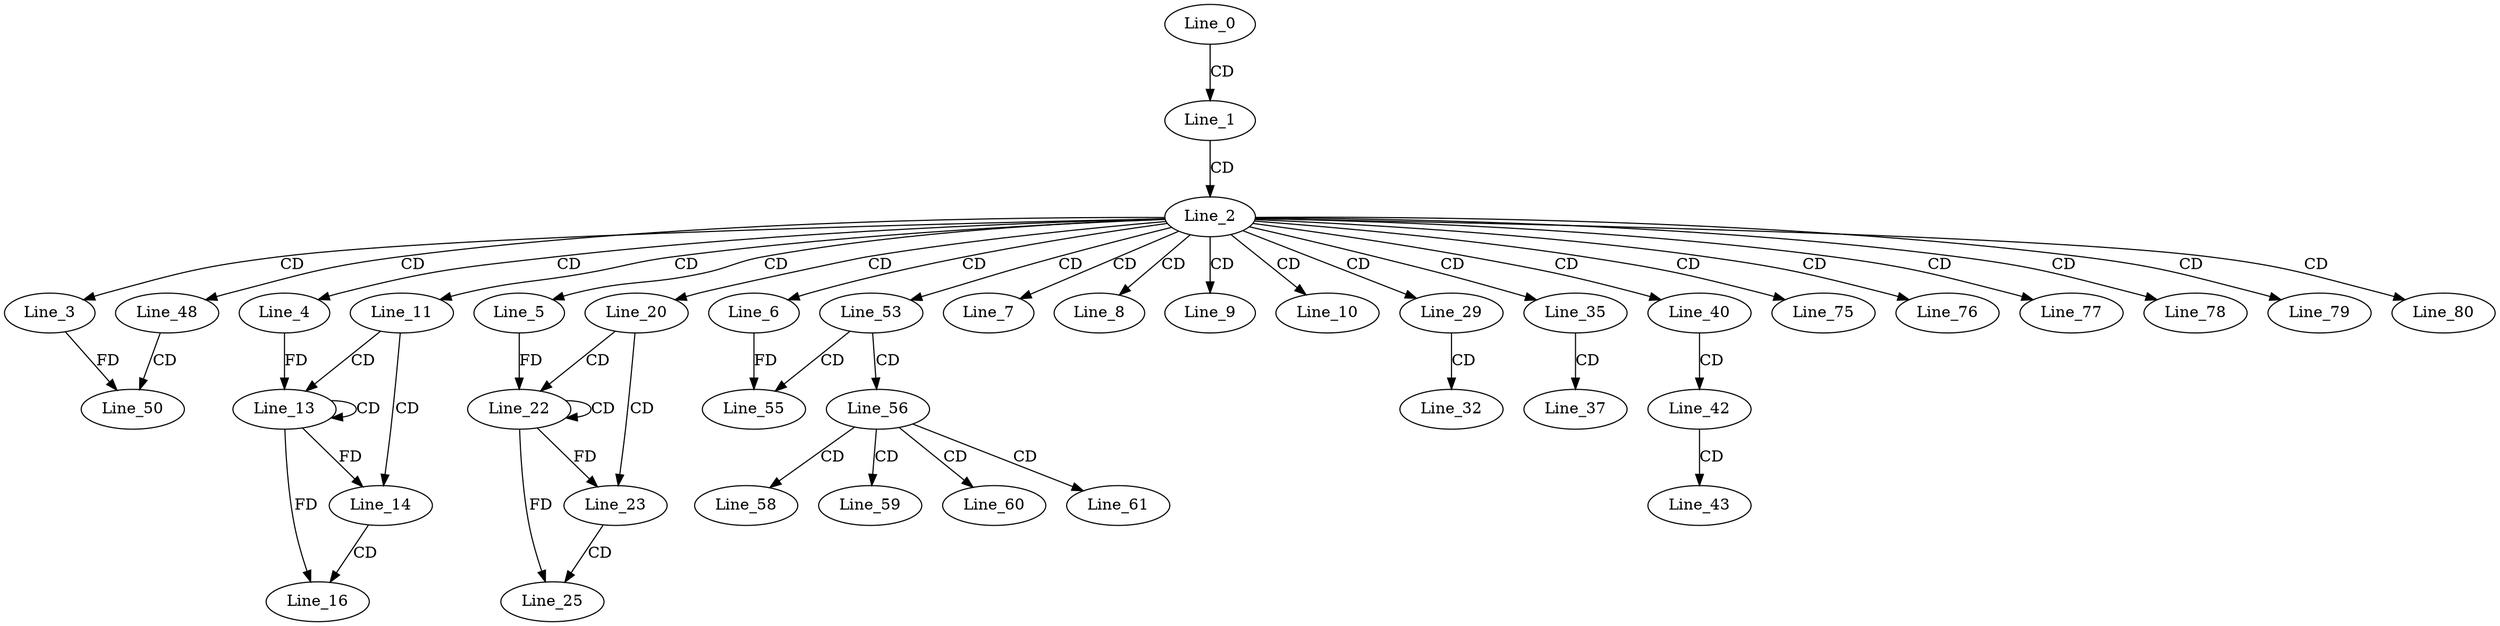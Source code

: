 digraph G {
  Line_0;
  Line_1;
  Line_2;
  Line_3;
  Line_4;
  Line_5;
  Line_6;
  Line_7;
  Line_8;
  Line_9;
  Line_10;
  Line_11;
  Line_11;
  Line_13;
  Line_13;
  Line_14;
  Line_16;
  Line_16;
  Line_20;
  Line_20;
  Line_22;
  Line_22;
  Line_23;
  Line_25;
  Line_25;
  Line_29;
  Line_29;
  Line_32;
  Line_35;
  Line_35;
  Line_37;
  Line_40;
  Line_40;
  Line_42;
  Line_43;
  Line_48;
  Line_48;
  Line_50;
  Line_53;
  Line_53;
  Line_55;
  Line_56;
  Line_58;
  Line_59;
  Line_60;
  Line_61;
  Line_75;
  Line_76;
  Line_77;
  Line_78;
  Line_79;
  Line_80;
  Line_0 -> Line_1 [ label="CD" ];
  Line_1 -> Line_2 [ label="CD" ];
  Line_2 -> Line_3 [ label="CD" ];
  Line_2 -> Line_4 [ label="CD" ];
  Line_2 -> Line_5 [ label="CD" ];
  Line_2 -> Line_6 [ label="CD" ];
  Line_2 -> Line_7 [ label="CD" ];
  Line_2 -> Line_8 [ label="CD" ];
  Line_2 -> Line_9 [ label="CD" ];
  Line_2 -> Line_10 [ label="CD" ];
  Line_2 -> Line_11 [ label="CD" ];
  Line_11 -> Line_13 [ label="CD" ];
  Line_13 -> Line_13 [ label="CD" ];
  Line_4 -> Line_13 [ label="FD" ];
  Line_11 -> Line_14 [ label="CD" ];
  Line_13 -> Line_14 [ label="FD" ];
  Line_14 -> Line_16 [ label="CD" ];
  Line_13 -> Line_16 [ label="FD" ];
  Line_2 -> Line_20 [ label="CD" ];
  Line_20 -> Line_22 [ label="CD" ];
  Line_22 -> Line_22 [ label="CD" ];
  Line_5 -> Line_22 [ label="FD" ];
  Line_20 -> Line_23 [ label="CD" ];
  Line_22 -> Line_23 [ label="FD" ];
  Line_23 -> Line_25 [ label="CD" ];
  Line_22 -> Line_25 [ label="FD" ];
  Line_2 -> Line_29 [ label="CD" ];
  Line_29 -> Line_32 [ label="CD" ];
  Line_2 -> Line_35 [ label="CD" ];
  Line_35 -> Line_37 [ label="CD" ];
  Line_2 -> Line_40 [ label="CD" ];
  Line_40 -> Line_42 [ label="CD" ];
  Line_42 -> Line_43 [ label="CD" ];
  Line_2 -> Line_48 [ label="CD" ];
  Line_48 -> Line_50 [ label="CD" ];
  Line_3 -> Line_50 [ label="FD" ];
  Line_2 -> Line_53 [ label="CD" ];
  Line_53 -> Line_55 [ label="CD" ];
  Line_6 -> Line_55 [ label="FD" ];
  Line_53 -> Line_56 [ label="CD" ];
  Line_56 -> Line_58 [ label="CD" ];
  Line_56 -> Line_59 [ label="CD" ];
  Line_56 -> Line_60 [ label="CD" ];
  Line_56 -> Line_61 [ label="CD" ];
  Line_2 -> Line_75 [ label="CD" ];
  Line_2 -> Line_76 [ label="CD" ];
  Line_2 -> Line_77 [ label="CD" ];
  Line_2 -> Line_78 [ label="CD" ];
  Line_2 -> Line_79 [ label="CD" ];
  Line_2 -> Line_80 [ label="CD" ];
}

